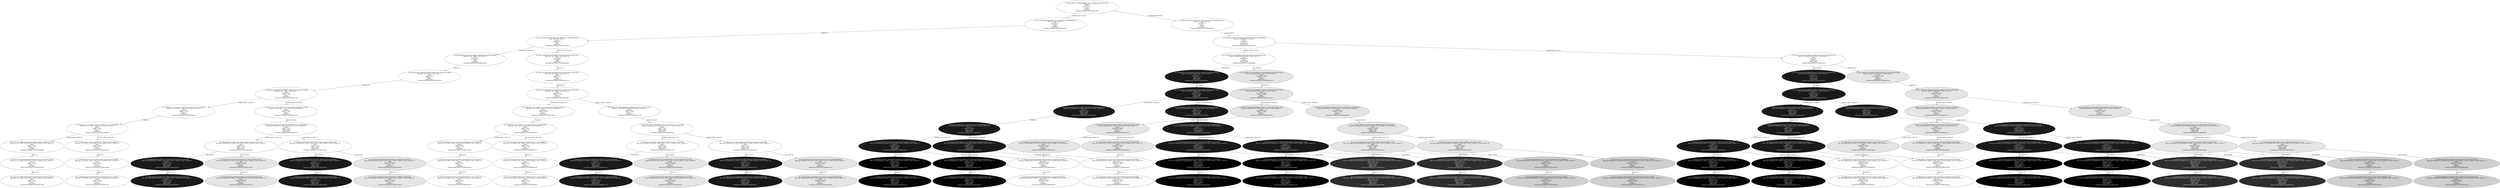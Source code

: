 digraph "./Output/Graphs/./September_26_controled_frequency_S100_R100_tPlus100" {
	<Simulator.State object at 0x7f9fe6f75d10> [label="ID: e3b0c44298fc1c149afbf4c8996fb92427ae41e4649b934ca495991b7852b855
Path_cons: 
Prob:1
prob (S=0.9): 1
Clock: t
Queue: 
Push Count: 0
<Simulator.State object at 0x7f9fe6f75d10>" fillcolor=gray100 fontcolor=Black style=filled]
	<Simulator.State object at 0x7f9fe6f75d10> -> <Simulator.State object at 0x7f9fe6dcab10> [label="Condition Split(t+0%R) [F]"]
	<Simulator.State object at 0x7f9fe6f75d10> -> <Simulator.State object at 0x7f9fe64d5b50> [label="Condition Split(t+0%R) [S]"]
	<Simulator.State object at 0x7f9fe6dcab10> [label="ID: e3321c7b9f643ef3a36fbee0ad6ad72a917b1ebbf01bf7cc88f9d6db866d4124
Path_cons:  && t+0%R:!=0
Prob:1
prob (S=0.9): 1
Clock: t
Queue: 
Push Count: 0
<Simulator.State object at 0x7f9fe6dcab10>" fillcolor=gray100 fontcolor=Black style=filled]
	<Simulator.State object at 0x7f9fe6dcab10> -> <Simulator.State object at 0x7f9fe74443d0> [label="Sleep(0) [S]"]
	<Simulator.State object at 0x7f9fe64d5b50> [label="ID: a4fb2a3d44449b00ccf8b353d0ee7e3fd2e11b1b5a67cba5b49e5d5b89033144
Path_cons:  && t+0%R:==0
Prob:1
prob (S=0.9): 1
Clock: t
Queue: 
Push Count: 0
<Simulator.State object at 0x7f9fe64d5b50>" fillcolor=gray100 fontcolor=Black style=filled]
	<Simulator.State object at 0x7f9fe64d5b50> -> <Simulator.State object at 0x7f9fe629f7d0> [label="Release(F0AB) [S]"]
	<Simulator.State object at 0x7f9fe74443d0> [label="ID: e3321c7b9f643ef3a36fbee0ad6ad72a917b1ebbf01bf7cc88f9d6db866d4124
Path_cons:  && t+0%R:!=0
Prob:1
prob (S=0.9): 1
Clock: t
Queue: 
Push Count: 0
<Simulator.State object at 0x7f9fe74443d0>" fillcolor=gray100 fontcolor=Black style=filled]
	<Simulator.State object at 0x7f9fe74443d0> -> <Simulator.State object at 0x7f9fe62b4650> [label="Condition Split(t+0%S) [F]"]
	<Simulator.State object at 0x7f9fe74443d0> -> <Simulator.State object at 0x7f9fe62b4690> [label="Condition Split(t+0%S) [S]"]
	<Simulator.State object at 0x7f9fe629f7d0> [label="ID: f165bc5021be062584dc954d4609a18809fbf3b70a53ddceb3f70990853ebf00
Path_cons: F0AB:False && t+0%R:==0
Prob:1
prob (S=0.9): 1
Clock: t
Queue: |F0AB
Push Count: 0
<Simulator.State object at 0x7f9fe629f7d0>" fillcolor=gray100 fontcolor=Black style=filled]
	<Simulator.State object at 0x7f9fe629f7d0> -> <Simulator.State object at 0x7f9fe629ff90> [label="Condition Split(t+0%S) [F]"]
	<Simulator.State object at 0x7f9fe629f7d0> -> <Simulator.State object at 0x7f9fe62b4310> [label="Condition Split(t+0%S) [S]"]
	<Simulator.State object at 0x7f9fe62b4650> [label="ID: 8ed66ebea46d5b329edef4b9c9268bef27389dd07093715a2fa28203c4af6afb
Path_cons:  && t+0%R:!=0 && t+0%S:!=0
Prob:1
prob (S=0.9): 1
Clock: t
Queue: 
Push Count: 0
<Simulator.State object at 0x7f9fe62b4650>" fillcolor=gray100 fontcolor=Black style=filled]
	<Simulator.State object at 0x7f9fe62b4650> -> <Simulator.State object at 0x7f9fe5d13290> [label="Sleep(1) [S]"]
	<Simulator.State object at 0x7f9fe62b4690> [label="ID: 4f609121ded8cef493997848ca3ffebb5b1f1ec65e5e87930dc1d78464334c85
Path_cons:  && t+0%R:!=0 && t+0%S:==0
Prob:1
prob (S=0.9): 1
Clock: t
Queue: 
Push Count: 0
<Simulator.State object at 0x7f9fe62b4690>" fillcolor=gray100 fontcolor=Black style=filled]
	<Simulator.State object at 0x7f9fe62b4690> -> <Simulator.State object at 0x7f9fe5d13110> [label="Sleep(1) [S]"]
	<Simulator.State object at 0x7f9fe629ff90> [label="ID: 522d109972422e1d8e2edb461e604e0c42b7acabdf345f7e789234d48017de6a
Path_cons: F0AB:False && t+0%R:==0 && t+0%S:!=0
Prob:1
prob (S=0.9): 1
Clock: t
Queue: |F0AB
Push Count: 0
<Simulator.State object at 0x7f9fe629ff90>" fillcolor=gray100 fontcolor=Black style=filled]
	<Simulator.State object at 0x7f9fe629ff90> -> <Simulator.State object at 0x7f9fe75f70d0> [label="Pull (F0AB) [F]"]
	<Simulator.State object at 0x7f9fe629ff90> -> <Simulator.State object at 0x7f9fe5d12d50> [label="Pull (F0AB) [S]"]
	<Simulator.State object at 0x7f9fe62b4310> [label="ID: 235f705ce10cb46b401e066bd9361dd0ab5176cebe76c46572e53dc1d6c2013e
Path_cons: F0AB:False && t+0%R:==0 && t+0%S:==0
Prob:1
prob (S=0.9): 1
Clock: t
Queue: |F0AB
Push Count: 0
<Simulator.State object at 0x7f9fe62b4310>" fillcolor=gray100 fontcolor=Black style=filled]
	<Simulator.State object at 0x7f9fe62b4310> -> <Simulator.State object at 0x7f9fe62b4950> [label="Pull (F0AB) [F]"]
	<Simulator.State object at 0x7f9fe62b4310> -> <Simulator.State object at 0x7f9fe62b4c10> [label="Pull (F0AB) [S]"]
	<Simulator.State object at 0x7f9fe5d13290> [label="ID: 8ed66ebea46d5b329edef4b9c9268bef27389dd07093715a2fa28203c4af6afb
Path_cons:  && t+0%R:!=0 && t+0%S:!=0
Prob:1
prob (S=0.9): 1
Clock: t + 1
Queue: 
Push Count: 0
<Simulator.State object at 0x7f9fe5d13290>" fillcolor=gray100 fontcolor=Black style=filled]
	<Simulator.State object at 0x7f9fe5d13290> -> <Simulator.State object at 0x7f9fe5d1c390> [label="Sleep(99) [S]"]
	<Simulator.State object at 0x7f9fe5d13110> [label="ID: 4f609121ded8cef493997848ca3ffebb5b1f1ec65e5e87930dc1d78464334c85
Path_cons:  && t+0%R:!=0 && t+0%S:==0
Prob:1
prob (S=0.9): 1
Clock: t + 1
Queue: 
Push Count: 0
<Simulator.State object at 0x7f9fe5d13110>" fillcolor=gray100 fontcolor=Black style=filled]
	<Simulator.State object at 0x7f9fe5d13110> -> <Simulator.State object at 0x7f9fe5d13f90> [label="Sleep(99) [S]"]
	<Simulator.State object at 0x7f9fe75f70d0> [label="ID: 522d109972422e1d8e2edb461e604e0c42b7acabdf345f7e789234d48017de6a
Path_cons: F0AB:False && t+0%R:==0 && t+0%S:!=0
Prob:1 - S
prob (S=0.9): 0.10
Clock: t + 1
Queue: |F0AB
Push Count: 1
<Simulator.State object at 0x7f9fe75f70d0>" fillcolor=gray10 fontcolor=white style=filled]
	<Simulator.State object at 0x7f9fe75f70d0> -> <Simulator.State object at 0x7f9fe5d13e90> [label="Sleep(99) [S]"]
	<Simulator.State object at 0x7f9fe5d12d50> [label="ID: 145e064a432432d2fe21d09dad69957effc36638953b00ed654ec636bd7aa4e0
Path_cons: F0AB:True && t+0%R:==0 && t+0%S:!=0
Prob:S
prob (S=0.9): 0.900
Clock: t + 1
Queue: 
Push Count: 1
<Simulator.State object at 0x7f9fe5d12d50>" fillcolor=gray90 fontcolor=Black style=filled]
	<Simulator.State object at 0x7f9fe5d12d50> -> <Simulator.State object at 0x7f9fe5d13010> [label="Sleep(99) [S]"]
	<Simulator.State object at 0x7f9fe62b4950> [label="ID: 235f705ce10cb46b401e066bd9361dd0ab5176cebe76c46572e53dc1d6c2013e
Path_cons: F0AB:False && t+0%R:==0 && t+0%S:==0
Prob:1 - S
prob (S=0.9): 0.10
Clock: t + 1
Queue: |F0AB
Push Count: 1
<Simulator.State object at 0x7f9fe62b4950>" fillcolor=gray10 fontcolor=white style=filled]
	<Simulator.State object at 0x7f9fe62b4950> -> <Simulator.State object at 0x7f9fe673c2d0> [label="Sleep(99) [S]"]
	<Simulator.State object at 0x7f9fe62b4c10> [label="ID: eaae7c10bf91ade136feca5d523a8d6692475964e52241c0964cb24062cbfbf6
Path_cons: F0AB:True && t+0%R:==0 && t+0%S:==0
Prob:S
prob (S=0.9): 0.900
Clock: t + 1
Queue: 
Push Count: 1
<Simulator.State object at 0x7f9fe62b4c10>" fillcolor=gray90 fontcolor=Black style=filled]
	<Simulator.State object at 0x7f9fe62b4c10> -> <Simulator.State object at 0x7f9fe5d13590> [label="Sleep(99) [S]"]
	<Simulator.State object at 0x7f9fe5d1c390> [label="ID: 8ed66ebea46d5b329edef4b9c9268bef27389dd07093715a2fa28203c4af6afb
Path_cons:  && t+0%R:!=0 && t+0%S:!=0
Prob:1
prob (S=0.9): 1
Clock: t + 100
Queue: 
Push Count: 0
<Simulator.State object at 0x7f9fe5d1c390>" fillcolor=gray100 fontcolor=Black style=filled]
	<Simulator.State object at 0x7f9fe5d1c390> -> <Simulator.State object at 0x7f9fe5d1de10> [label="Condition Split(t+100%R) [F]"]
	<Simulator.State object at 0x7f9fe5d1c390> -> <Simulator.State object at 0x7f9fe5d1e010> [label="Condition Split(t+100%R) [S]"]
	<Simulator.State object at 0x7f9fe5d13f90> [label="ID: 4f609121ded8cef493997848ca3ffebb5b1f1ec65e5e87930dc1d78464334c85
Path_cons:  && t+0%R:!=0 && t+0%S:==0
Prob:1
prob (S=0.9): 1
Clock: t + 100
Queue: 
Push Count: 0
<Simulator.State object at 0x7f9fe5d13f90>" fillcolor=gray100 fontcolor=Black style=filled]
	<Simulator.State object at 0x7f9fe5d13f90> -> <Simulator.State object at 0x7f9fe5d1d950> [label="Condition Split(t+100%R) [F]"]
	<Simulator.State object at 0x7f9fe5d13f90> -> <Simulator.State object at 0x7f9fe5d1dc10> [label="Condition Split(t+100%R) [S]"]
	<Simulator.State object at 0x7f9fe5d13e90> [label="ID: 522d109972422e1d8e2edb461e604e0c42b7acabdf345f7e789234d48017de6a
Path_cons: F0AB:False && t+0%R:==0 && t+0%S:!=0
Prob:1 - S
prob (S=0.9): 0.10
Clock: t + 100
Queue: |F0AB
Push Count: 1
<Simulator.State object at 0x7f9fe5d13e90>" fillcolor=gray10 fontcolor=white style=filled]
	<Simulator.State object at 0x7f9fe5d13e90> -> <Simulator.State object at 0x7f9fe5d1d490> [label="Condition Split(t+100%R) [F]"]
	<Simulator.State object at 0x7f9fe5d13e90> -> <Simulator.State object at 0x7f9fe5d1d690> [label="Condition Split(t+100%R) [S]"]
	<Simulator.State object at 0x7f9fe5d13010> [label="ID: 145e064a432432d2fe21d09dad69957effc36638953b00ed654ec636bd7aa4e0
Path_cons: F0AB:True && t+0%R:==0 && t+0%S:!=0
Prob:S
prob (S=0.9): 0.900
Clock: t + 100
Queue: 
Push Count: 1
<Simulator.State object at 0x7f9fe5d13010>" fillcolor=gray90 fontcolor=Black style=filled]
	<Simulator.State object at 0x7f9fe5d13010> -> <Simulator.State object at 0x7f9fe5d1cf50> [label="Condition Split(t+100%R) [F]"]
	<Simulator.State object at 0x7f9fe5d13010> -> <Simulator.State object at 0x7f9fe5d1d250> [label="Condition Split(t+100%R) [S]"]
	<Simulator.State object at 0x7f9fe673c2d0> [label="ID: 235f705ce10cb46b401e066bd9361dd0ab5176cebe76c46572e53dc1d6c2013e
Path_cons: F0AB:False && t+0%R:==0 && t+0%S:==0
Prob:1 - S
prob (S=0.9): 0.10
Clock: t + 100
Queue: |F0AB
Push Count: 1
<Simulator.State object at 0x7f9fe673c2d0>" fillcolor=gray10 fontcolor=white style=filled]
	<Simulator.State object at 0x7f9fe673c2d0> -> <Simulator.State object at 0x7f9fe5d1ca90> [label="Condition Split(t+100%R) [F]"]
	<Simulator.State object at 0x7f9fe673c2d0> -> <Simulator.State object at 0x7f9fe5d1cc90> [label="Condition Split(t+100%R) [S]"]
	<Simulator.State object at 0x7f9fe5d13590> [label="ID: eaae7c10bf91ade136feca5d523a8d6692475964e52241c0964cb24062cbfbf6
Path_cons: F0AB:True && t+0%R:==0 && t+0%S:==0
Prob:S
prob (S=0.9): 0.900
Clock: t + 100
Queue: 
Push Count: 1
<Simulator.State object at 0x7f9fe5d13590>" fillcolor=gray90 fontcolor=Black style=filled]
	<Simulator.State object at 0x7f9fe5d13590> -> <Simulator.State object at 0x7f9fe5d1c590> [label="Condition Split(t+100%R) [F]"]
	<Simulator.State object at 0x7f9fe5d13590> -> <Simulator.State object at 0x7f9fe5d1c890> [label="Condition Split(t+100%R) [S]"]
	<Simulator.State object at 0x7f9fe5d1de10> [label="ID: 13bfb5ba4acc8c7279f21bc8c7233b6c9355c7d8fa35a34e2777a2e9cdbbadf4
Path_cons:  && t+0%R:!=0 && t+0%S:!=0 && t+100%R:!=0
Prob:1
prob (S=0.9): 1
Clock: t + 100
Queue: 
Push Count: 0
<Simulator.State object at 0x7f9fe5d1de10>" fillcolor=gray100 fontcolor=Black style=filled]
	<Simulator.State object at 0x7f9fe5d1de10> -> <Simulator.State object at 0x7f9fe5c4b9d0> [label="Sleep(0) [S]"]
	<Simulator.State object at 0x7f9fe5d1e010> [label="ID: cc039f2c32a047a8f3dc1195033231d1b7ee5769f5845a961da818011279b653
Path_cons:  && t+0%R:!=0 && t+0%S:!=0 && t+100%R:==0
Prob:1
prob (S=0.9): 1
Clock: t + 100
Queue: 
Push Count: 0
<Simulator.State object at 0x7f9fe5d1e010>" fillcolor=gray100 fontcolor=Black style=filled]
	<Simulator.State object at 0x7f9fe5d1e010> -> <Simulator.State object at 0x7f9fe5d1fcd0> [label="Release(F1AB) [S]"]
	<Simulator.State object at 0x7f9fe5d1d950> [label="ID: 18b3a0391a57148c3118ea9f7ec275874e2a43c48f43f015c94fab24f9a8b405
Path_cons:  && t+0%R:!=0 && t+0%S:==0 && t+100%R:!=0
Prob:1
prob (S=0.9): 1
Clock: t + 100
Queue: 
Push Count: 0
<Simulator.State object at 0x7f9fe5d1d950>" fillcolor=gray100 fontcolor=Black style=filled]
	<Simulator.State object at 0x7f9fe5d1d950> -> <Simulator.State object at 0x7f9fe5d1f910> [label="Sleep(0) [S]"]
	<Simulator.State object at 0x7f9fe5d1dc10> [label="ID: a2a6ff8f159750d96d9f46a9fce44f3aa6d6614a8cbd2ba1af7142dc8127011d
Path_cons:  && t+0%R:!=0 && t+0%S:==0 && t+100%R:==0
Prob:1
prob (S=0.9): 1
Clock: t + 100
Queue: 
Push Count: 0
<Simulator.State object at 0x7f9fe5d1dc10>" fillcolor=gray100 fontcolor=Black style=filled]
	<Simulator.State object at 0x7f9fe5d1dc10> -> <Simulator.State object at 0x7f9fe5d1f8d0> [label="Release(F1AB) [S]"]
	<Simulator.State object at 0x7f9fe5d1d490> [label="ID: cebea48e2a11befa351fea13c73a6f5a196f14d714c7e0982df559f8337a5874
Path_cons: F0AB:False && t+0%R:==0 && t+0%S:!=0 && t+100%R:!=0
Prob:1 - S
prob (S=0.9): 0.10
Clock: t + 100
Queue: |F0AB
Push Count: 1
<Simulator.State object at 0x7f9fe5d1d490>" fillcolor=gray10 fontcolor=white style=filled]
	<Simulator.State object at 0x7f9fe5d1d490> -> <Simulator.State object at 0x7f9fe5d1f450> [label="Sleep(0) [S]"]
	<Simulator.State object at 0x7f9fe5d1d690> [label="ID: 154cbf16080521e21995b270e3b201af8814f0a93d75d53b5dae0af67786ed40
Path_cons: F0AB:False && t+0%R:==0 && t+0%S:!=0 && t+100%R:==0
Prob:1 - S
prob (S=0.9): 0.10
Clock: t + 100
Queue: |F0AB
Push Count: 1
<Simulator.State object at 0x7f9fe5d1d690>" fillcolor=gray10 fontcolor=white style=filled]
	<Simulator.State object at 0x7f9fe5d1d690> -> <Simulator.State object at 0x7f9fe5d1f2d0> [label="Release(F1AB) [S]"]
	<Simulator.State object at 0x7f9fe5d1cf50> [label="ID: 4e3e8527fa78bf61b3fa8b323b665788d33d11221fb9a47ee808186522755b56
Path_cons: F0AB:True && t+0%R:==0 && t+0%S:!=0 && t+100%R:!=0
Prob:S
prob (S=0.9): 0.900
Clock: t + 100
Queue: 
Push Count: 1
<Simulator.State object at 0x7f9fe5d1cf50>" fillcolor=gray90 fontcolor=Black style=filled]
	<Simulator.State object at 0x7f9fe5d1cf50> -> <Simulator.State object at 0x7f9fe5d1ee10> [label="Sleep(0) [S]"]
	<Simulator.State object at 0x7f9fe5d1d250> [label="ID: 88f94490e7e02f94bb17c60d0eb0584751b6c701263d16edd73b738980801a6f
Path_cons: F0AB:True && t+0%R:==0 && t+0%S:!=0 && t+100%R:==0
Prob:S
prob (S=0.9): 0.900
Clock: t + 100
Queue: 
Push Count: 1
<Simulator.State object at 0x7f9fe5d1d250>" fillcolor=gray90 fontcolor=Black style=filled]
	<Simulator.State object at 0x7f9fe5d1d250> -> <Simulator.State object at 0x7f9fe5d1edd0> [label="Release(F1AB) [S]"]
	<Simulator.State object at 0x7f9fe5d1ca90> [label="ID: 6fba6ea06e06544e20cfdc7ff5ad3178e68d5316dcb75c3cfba2bd4167fcb325
Path_cons: F0AB:False && t+0%R:==0 && t+0%S:==0 && t+100%R:!=0
Prob:1 - S
prob (S=0.9): 0.10
Clock: t + 100
Queue: |F0AB
Push Count: 1
<Simulator.State object at 0x7f9fe5d1ca90>" fillcolor=gray10 fontcolor=white style=filled]
	<Simulator.State object at 0x7f9fe5d1ca90> -> <Simulator.State object at 0x7f9fe5d1e950> [label="Sleep(0) [S]"]
	<Simulator.State object at 0x7f9fe5d1cc90> [label="ID: 29daa0df6c9c0cd40dda4ef139516823c8835403dc5ac473136dd5fbf158259a
Path_cons: F0AB:False && t+0%R:==0 && t+0%S:==0 && t+100%R:==0
Prob:1 - S
prob (S=0.9): 0.10
Clock: t + 100
Queue: |F0AB
Push Count: 1
<Simulator.State object at 0x7f9fe5d1cc90>" fillcolor=gray10 fontcolor=white style=filled]
	<Simulator.State object at 0x7f9fe5d1cc90> -> <Simulator.State object at 0x7f9fe5d1e7d0> [label="Release(F1AB) [S]"]
	<Simulator.State object at 0x7f9fe5d1c590> [label="ID: a8a7e977c818ab49b8a20d2a9a62510b478ede7318c242dc0b54727f73b1baa8
Path_cons: F0AB:True && t+0%R:==0 && t+0%S:==0 && t+100%R:!=0
Prob:S
prob (S=0.9): 0.900
Clock: t + 100
Queue: 
Push Count: 1
<Simulator.State object at 0x7f9fe5d1c590>" fillcolor=gray90 fontcolor=Black style=filled]
	<Simulator.State object at 0x7f9fe5d1c590> -> <Simulator.State object at 0x7f9fe5d1e510> [label="Sleep(0) [S]"]
	<Simulator.State object at 0x7f9fe5d1c890> [label="ID: 9c6cf3eb162a81ee16ca8ae66856a880c55e569e957c46b991ef26a2ee5915d3
Path_cons: F0AB:True && t+0%R:==0 && t+0%S:==0 && t+100%R:==0
Prob:S
prob (S=0.9): 0.900
Clock: t + 100
Queue: 
Push Count: 1
<Simulator.State object at 0x7f9fe5d1c890>" fillcolor=gray90 fontcolor=Black style=filled]
	<Simulator.State object at 0x7f9fe5d1c890> -> <Simulator.State object at 0x7f9fe5d1e290> [label="Release(F1AB) [S]"]
	<Simulator.State object at 0x7f9fe5c4b9d0> [label="ID: 13bfb5ba4acc8c7279f21bc8c7233b6c9355c7d8fa35a34e2777a2e9cdbbadf4
Path_cons:  && t+0%R:!=0 && t+0%S:!=0 && t+100%R:!=0
Prob:1
prob (S=0.9): 1
Clock: t + 100
Queue: 
Push Count: 0
<Simulator.State object at 0x7f9fe5c4b9d0>" fillcolor=gray100 fontcolor=Black style=filled]
	<Simulator.State object at 0x7f9fe5c4b9d0> -> <Simulator.State object at 0x7f9fe5d1aed0> [label="Condition Split(t+100%S) [F]"]
	<Simulator.State object at 0x7f9fe5c4b9d0> -> <Simulator.State object at 0x7f9fe5d1b250> [label="Condition Split(t+100%S) [S]"]
	<Simulator.State object at 0x7f9fe5d1fcd0> [label="ID: 083c490296a3b6c959cf402e94b34266ce36ed767657aa14f32ff26362d9a887
Path_cons: F1AB:False && t+0%R:!=0 && t+0%S:!=0 && t+100%R:==0
Prob:1
prob (S=0.9): 1
Clock: t + 100
Queue: |F1AB
Push Count: 0
<Simulator.State object at 0x7f9fe5d1fcd0>" fillcolor=gray100 fontcolor=Black style=filled]
	<Simulator.State object at 0x7f9fe5d1fcd0> -> <Simulator.State object at 0x7f9fe5d1aad0> [label="Condition Split(t+100%S) [F]"]
	<Simulator.State object at 0x7f9fe5d1fcd0> -> <Simulator.State object at 0x7f9fe5d1ad50> [label="Condition Split(t+100%S) [S]"]
	<Simulator.State object at 0x7f9fe5d1f910> [label="ID: 18b3a0391a57148c3118ea9f7ec275874e2a43c48f43f015c94fab24f9a8b405
Path_cons:  && t+0%R:!=0 && t+0%S:==0 && t+100%R:!=0
Prob:1
prob (S=0.9): 1
Clock: t + 100
Queue: 
Push Count: 0
<Simulator.State object at 0x7f9fe5d1f910>" fillcolor=gray100 fontcolor=Black style=filled]
	<Simulator.State object at 0x7f9fe5d1f910> -> <Simulator.State object at 0x7f9fe5d1a6d0> [label="Condition Split(t+100%S) [F]"]
	<Simulator.State object at 0x7f9fe5d1f910> -> <Simulator.State object at 0x7f9fe5d1aa50> [label="Condition Split(t+100%S) [S]"]
	<Simulator.State object at 0x7f9fe5d1f8d0> [label="ID: 1fabe47df453320c77565d8d064c844e411f6215062367915c3c4c711e189d91
Path_cons: F1AB:False && t+0%R:!=0 && t+0%S:==0 && t+100%R:==0
Prob:1
prob (S=0.9): 1
Clock: t + 100
Queue: |F1AB
Push Count: 0
<Simulator.State object at 0x7f9fe5d1f8d0>" fillcolor=gray100 fontcolor=Black style=filled]
	<Simulator.State object at 0x7f9fe5d1f8d0> -> <Simulator.State object at 0x7f9fe5d1a410> [label="Condition Split(t+100%S) [F]"]
	<Simulator.State object at 0x7f9fe5d1f8d0> -> <Simulator.State object at 0x7f9fe5d1a650> [label="Condition Split(t+100%S) [S]"]
	<Simulator.State object at 0x7f9fe5d1f450> [label="ID: cebea48e2a11befa351fea13c73a6f5a196f14d714c7e0982df559f8337a5874
Path_cons: F0AB:False && t+0%R:==0 && t+0%S:!=0 && t+100%R:!=0
Prob:1 - S
prob (S=0.9): 0.10
Clock: t + 100
Queue: |F0AB
Push Count: 1
<Simulator.State object at 0x7f9fe5d1f450>" fillcolor=gray10 fontcolor=white style=filled]
	<Simulator.State object at 0x7f9fe5d1f450> -> <Simulator.State object at 0x7f9fe5d19e90> [label="Condition Split(t+100%S) [F]"]
	<Simulator.State object at 0x7f9fe5d1f450> -> <Simulator.State object at 0x7f9fe5d1a150> [label="Condition Split(t+100%S) [S]"]
	<Simulator.State object at 0x7f9fe5d1f2d0> [label="ID: 71f28e5b2dd9fb41ba99b6bd01ec6da828626beb23d7d5f1503826a0684cfbbf
Path_cons: F0AB:False && F1AB:False && t+0%R:==0 && t+0%S:!=0 && t+100%R:==0
Prob:1 - S
prob (S=0.9): 0.10
Clock: t + 100
Queue: |F0AB|F1AB
Push Count: 1
<Simulator.State object at 0x7f9fe5d1f2d0>" fillcolor=gray10 fontcolor=white style=filled]
	<Simulator.State object at 0x7f9fe5d1f2d0> -> <Simulator.State object at 0x7f9fe5d19790> [label="Condition Split(t+100%S) [F]"]
	<Simulator.State object at 0x7f9fe5d1f2d0> -> <Simulator.State object at 0x7f9fe5d19bd0> [label="Condition Split(t+100%S) [S]"]
	<Simulator.State object at 0x7f9fe5d1ee10> [label="ID: 4e3e8527fa78bf61b3fa8b323b665788d33d11221fb9a47ee808186522755b56
Path_cons: F0AB:True && t+0%R:==0 && t+0%S:!=0 && t+100%R:!=0
Prob:S
prob (S=0.9): 0.900
Clock: t + 100
Queue: 
Push Count: 1
<Simulator.State object at 0x7f9fe5d1ee10>" fillcolor=gray90 fontcolor=Black style=filled]
	<Simulator.State object at 0x7f9fe5d1ee10> -> <Simulator.State object at 0x7f9fe5d19310> [label="Condition Split(t+100%S) [F]"]
	<Simulator.State object at 0x7f9fe5d1ee10> -> <Simulator.State object at 0x7f9fe5d196d0> [label="Condition Split(t+100%S) [S]"]
	<Simulator.State object at 0x7f9fe5d1edd0> [label="ID: 71e3b768f430fffd59724248408de188ef17d985bd9c082a9b5a6136653d2edb
Path_cons: F0AB:True && F1AB:False && t+0%R:==0 && t+0%S:!=0 && t+100%R:==0
Prob:S
prob (S=0.9): 0.900
Clock: t + 100
Queue: |F1AB
Push Count: 1
<Simulator.State object at 0x7f9fe5d1edd0>" fillcolor=gray90 fontcolor=Black style=filled]
	<Simulator.State object at 0x7f9fe5d1edd0> -> <Simulator.State object at 0x7f9fe5d19010> [label="Condition Split(t+100%S) [F]"]
	<Simulator.State object at 0x7f9fe5d1edd0> -> <Simulator.State object at 0x7f9fe5d19250> [label="Condition Split(t+100%S) [S]"]
	<Simulator.State object at 0x7f9fe5d1e950> [label="ID: 6fba6ea06e06544e20cfdc7ff5ad3178e68d5316dcb75c3cfba2bd4167fcb325
Path_cons: F0AB:False && t+0%R:==0 && t+0%S:==0 && t+100%R:!=0
Prob:1 - S
prob (S=0.9): 0.10
Clock: t + 100
Queue: |F0AB
Push Count: 1
<Simulator.State object at 0x7f9fe5d1e950>" fillcolor=gray10 fontcolor=white style=filled]
	<Simulator.State object at 0x7f9fe5d1e950> -> <Simulator.State object at 0x7f9fe5d18a90> [label="Condition Split(t+100%S) [F]"]
	<Simulator.State object at 0x7f9fe5d1e950> -> <Simulator.State object at 0x7f9fe5d18d50> [label="Condition Split(t+100%S) [S]"]
	<Simulator.State object at 0x7f9fe5d1e7d0> [label="ID: 1e7e8e2ea39bd769de11b2f0f40df53955b90b981b8875e4d4637314c9dec049
Path_cons: F0AB:False && F1AB:False && t+0%R:==0 && t+0%S:==0 && t+100%R:==0
Prob:1 - S
prob (S=0.9): 0.10
Clock: t + 100
Queue: |F0AB|F1AB
Push Count: 1
<Simulator.State object at 0x7f9fe5d1e7d0>" fillcolor=gray10 fontcolor=white style=filled]
	<Simulator.State object at 0x7f9fe5d1e7d0> -> <Simulator.State object at 0x7f9fe5d18390> [label="Condition Split(t+100%S) [F]"]
	<Simulator.State object at 0x7f9fe5d1e7d0> -> <Simulator.State object at 0x7f9fe5d187d0> [label="Condition Split(t+100%S) [S]"]
	<Simulator.State object at 0x7f9fe5d1e510> [label="ID: a8a7e977c818ab49b8a20d2a9a62510b478ede7318c242dc0b54727f73b1baa8
Path_cons: F0AB:True && t+0%R:==0 && t+0%S:==0 && t+100%R:!=0
Prob:S
prob (S=0.9): 0.900
Clock: t + 100
Queue: 
Push Count: 1
<Simulator.State object at 0x7f9fe5d1e510>" fillcolor=gray90 fontcolor=Black style=filled]
	<Simulator.State object at 0x7f9fe5d1e510> -> <Simulator.State object at 0x7f9fe5d1fed0> [label="Condition Split(t+100%S) [F]"]
	<Simulator.State object at 0x7f9fe5d1e510> -> <Simulator.State object at 0x7f9fe5d182d0> [label="Condition Split(t+100%S) [S]"]
	<Simulator.State object at 0x7f9fe5d1e290> [label="ID: bea3698c24be6789dc0cc92c2db9621c1119cfa0ced02d48af47860ebb51f15f
Path_cons: F0AB:True && F1AB:False && t+0%R:==0 && t+0%S:==0 && t+100%R:==0
Prob:S
prob (S=0.9): 0.900
Clock: t + 100
Queue: |F1AB
Push Count: 1
<Simulator.State object at 0x7f9fe5d1e290>" fillcolor=gray90 fontcolor=Black style=filled]
	<Simulator.State object at 0x7f9fe5d1e290> -> <Simulator.State object at 0x7f9fe673d8d0> [label="Condition Split(t+100%S) [F]"]
	<Simulator.State object at 0x7f9fe5d1e290> -> <Simulator.State object at 0x7f9fe75ab750> [label="Condition Split(t+100%S) [S]"]
	<Simulator.State object at 0x7f9fe5d1aed0> [label="ID: 382fe2c5675c8d9fb4a583e0b98b5dd556e63b4fc0eb340514f3538dca120c91
Path_cons:  && t+0%R:!=0 && t+0%S:!=0 && t+100%R:!=0 && t+100%S:!=0
Prob:1
prob (S=0.9): 1
Clock: t + 100
Queue: 
Push Count: 0
<Simulator.State object at 0x7f9fe5d1aed0>" fillcolor=gray100 fontcolor=Black style=filled]
	<Simulator.State object at 0x7f9fe5d1aed0> -> <Simulator.State object at 0x7f9fe5b418d0> [label="Sleep(1) [S]"]
	<Simulator.State object at 0x7f9fe5d1b250> [label="ID: 577d8dfb9ee68be35742f0a4c38c8f83cf47dcab29343d9b53a1f9a51b3f0bd5
Path_cons:  && t+0%R:!=0 && t+0%S:!=0 && t+100%R:!=0 && t+100%S:==0
Prob:1
prob (S=0.9): 1
Clock: t + 100
Queue: 
Push Count: 0
<Simulator.State object at 0x7f9fe5d1b250>" fillcolor=gray100 fontcolor=Black style=filled]
	<Simulator.State object at 0x7f9fe5d1b250> -> <Simulator.State object at 0x7f9fe5b416d0> [label="Sleep(1) [S]"]
	<Simulator.State object at 0x7f9fe5d1aad0> [label="ID: c696ec5b985b98fc9c568f637a9377d2f0a87cbe9d7c042095b6a28162397152
Path_cons: F1AB:False && t+0%R:!=0 && t+0%S:!=0 && t+100%R:==0 && t+100%S:!=0
Prob:1
prob (S=0.9): 1
Clock: t + 100
Queue: |F1AB
Push Count: 0
<Simulator.State object at 0x7f9fe5d1aad0>" fillcolor=gray100 fontcolor=Black style=filled]
	<Simulator.State object at 0x7f9fe5d1aad0> -> <Simulator.State object at 0x7f9fe5b41350> [label="Pull (F1AB) [F]"]
	<Simulator.State object at 0x7f9fe5d1aad0> -> <Simulator.State object at 0x7f9fe5b41390> [label="Pull (F1AB) [S]"]
	<Simulator.State object at 0x7f9fe5d1ad50> [label="ID: 9f3be443f865999aad604f204491a4fe160735df963d9e70eb0d1f018b43e5ea
Path_cons: F1AB:False && t+0%R:!=0 && t+0%S:!=0 && t+100%R:==0 && t+100%S:==0
Prob:1
prob (S=0.9): 1
Clock: t + 100
Queue: |F1AB
Push Count: 0
<Simulator.State object at 0x7f9fe5d1ad50>" fillcolor=gray100 fontcolor=Black style=filled]
	<Simulator.State object at 0x7f9fe5d1ad50> -> <Simulator.State object at 0x7f9fe5b40d90> [label="Pull (F1AB) [F]"]
	<Simulator.State object at 0x7f9fe5d1ad50> -> <Simulator.State object at 0x7f9fe5b40dd0> [label="Pull (F1AB) [S]"]
	<Simulator.State object at 0x7f9fe5d1a6d0> [label="ID: d5a6722baee634d37045a1e3512c4fdc455658695f360ec47b67382a65f3b719
Path_cons:  && t+0%R:!=0 && t+0%S:==0 && t+100%R:!=0 && t+100%S:!=0
Prob:1
prob (S=0.9): 1
Clock: t + 100
Queue: 
Push Count: 0
<Simulator.State object at 0x7f9fe5d1a6d0>" fillcolor=gray100 fontcolor=Black style=filled]
	<Simulator.State object at 0x7f9fe5d1a6d0> -> <Simulator.State object at 0x7f9fe5b409d0> [label="Sleep(1) [S]"]
	<Simulator.State object at 0x7f9fe5d1aa50> [label="ID: 8ca0f77b5f4798d4a5ff2491ee536711d8360d2b817ed777ca6f2fe630bf24f3
Path_cons:  && t+0%R:!=0 && t+0%S:==0 && t+100%R:!=0 && t+100%S:==0
Prob:1
prob (S=0.9): 1
Clock: t + 100
Queue: 
Push Count: 0
<Simulator.State object at 0x7f9fe5d1aa50>" fillcolor=gray100 fontcolor=Black style=filled]
	<Simulator.State object at 0x7f9fe5d1aa50> -> <Simulator.State object at 0x7f9fe5b407d0> [label="Sleep(1) [S]"]
	<Simulator.State object at 0x7f9fe5d1a410> [label="ID: 80b8e042a5253b2b63d9713b6898508f497c8f7fb057c7204aac5b7a09602ff7
Path_cons: F1AB:False && t+0%R:!=0 && t+0%S:==0 && t+100%R:==0 && t+100%S:!=0
Prob:1
prob (S=0.9): 1
Clock: t + 100
Queue: |F1AB
Push Count: 0
<Simulator.State object at 0x7f9fe5d1a410>" fillcolor=gray100 fontcolor=Black style=filled]
	<Simulator.State object at 0x7f9fe5d1a410> -> <Simulator.State object at 0x7f9fe5b40450> [label="Pull (F1AB) [F]"]
	<Simulator.State object at 0x7f9fe5d1a410> -> <Simulator.State object at 0x7f9fe5b40490> [label="Pull (F1AB) [S]"]
	<Simulator.State object at 0x7f9fe5d1a650> [label="ID: 10bc75c478c4115003de4b6b6ec6581fcf49b262e7c901bd5f54bf70e05030f8
Path_cons: F1AB:False && t+0%R:!=0 && t+0%S:==0 && t+100%R:==0 && t+100%S:==0
Prob:1
prob (S=0.9): 1
Clock: t + 100
Queue: |F1AB
Push Count: 0
<Simulator.State object at 0x7f9fe5d1a650>" fillcolor=gray100 fontcolor=Black style=filled]
	<Simulator.State object at 0x7f9fe5d1a650> -> <Simulator.State object at 0x7f9fe5d37c90> [label="Pull (F1AB) [F]"]
	<Simulator.State object at 0x7f9fe5d1a650> -> <Simulator.State object at 0x7f9fe5d37390> [label="Pull (F1AB) [S]"]
	<Simulator.State object at 0x7f9fe5d19e90> [label="ID: af718c9a14081f28b113b0ebe26461ec4fe13dbc15ba1f69884f5df7957f3f12
Path_cons: F0AB:False && t+0%R:==0 && t+0%S:!=0 && t+100%R:!=0 && t+100%S:!=0
Prob:1 - S
prob (S=0.9): 0.10
Clock: t + 100
Queue: |F0AB
Push Count: 1
<Simulator.State object at 0x7f9fe5d19e90>" fillcolor=gray10 fontcolor=white style=filled]
	<Simulator.State object at 0x7f9fe5d19e90> -> <Simulator.State object at 0x7f9fe5d37710> [label="Pull (F0AB) [F]"]
	<Simulator.State object at 0x7f9fe5d19e90> -> <Simulator.State object at 0x7f9fe673d610> [label="Pull (F0AB) [S]"]
	<Simulator.State object at 0x7f9fe5d1a150> [label="ID: aa0406c195d99319b3a5b34e7b14a7f701a69d87e7f8e0d840de9e6b0d2c5e16
Path_cons: F0AB:False && t+0%R:==0 && t+0%S:!=0 && t+100%R:!=0 && t+100%S:==0
Prob:1 - S
prob (S=0.9): 0.10
Clock: t + 100
Queue: |F0AB
Push Count: 1
<Simulator.State object at 0x7f9fe5d1a150>" fillcolor=gray10 fontcolor=white style=filled]
	<Simulator.State object at 0x7f9fe5d1a150> -> <Simulator.State object at 0x7f9fe5d37190> [label="Pull (F0AB) [F]"]
	<Simulator.State object at 0x7f9fe5d1a150> -> <Simulator.State object at 0x7f9fe5d13050> [label="Pull (F0AB) [S]"]
	<Simulator.State object at 0x7f9fe5d19790> [label="ID: 92f6838282f86e6665594b3245871e6533a9f122c987bdf80d71373e103701bb
Path_cons: F0AB:False && F1AB:False && t+0%R:==0 && t+0%S:!=0 && t+100%R:==0 && t+100%S:!=0
Prob:1 - S
prob (S=0.9): 0.10
Clock: t + 100
Queue: |F0AB|F1AB
Push Count: 1
<Simulator.State object at 0x7f9fe5d19790>" fillcolor=gray10 fontcolor=white style=filled]
	<Simulator.State object at 0x7f9fe5d19790> -> <Simulator.State object at 0x7f9fe5d35950> [label="Pull (F0AB) [F]"]
	<Simulator.State object at 0x7f9fe5d19790> -> <Simulator.State object at 0x7f9fe5d36bd0> [label="Pull (F0AB) [S]"]
	<Simulator.State object at 0x7f9fe5d19bd0> [label="ID: 3a6fba07fe5246bac77713289e83b4bbb2ab2bb7ed75180b6e3aafe657a35d67
Path_cons: F0AB:False && F1AB:False && t+0%R:==0 && t+0%S:!=0 && t+100%R:==0 && t+100%S:==0
Prob:1 - S
prob (S=0.9): 0.10
Clock: t + 100
Queue: |F0AB|F1AB
Push Count: 1
<Simulator.State object at 0x7f9fe5d19bd0>" fillcolor=gray10 fontcolor=white style=filled]
	<Simulator.State object at 0x7f9fe5d19bd0> -> <Simulator.State object at 0x7f9fe5d36690> [label="Pull (F0AB) [F]"]
	<Simulator.State object at 0x7f9fe5d19bd0> -> <Simulator.State object at 0x7f9fe5d364d0> [label="Pull (F0AB) [S]"]
	<Simulator.State object at 0x7f9fe5d19310> [label="ID: 6b890526c83b85a9c5c0d8c0035f29eded9033b523a77aaec908b28138e862e7
Path_cons: F0AB:True && t+0%R:==0 && t+0%S:!=0 && t+100%R:!=0 && t+100%S:!=0
Prob:S
prob (S=0.9): 0.900
Clock: t + 100
Queue: 
Push Count: 1
<Simulator.State object at 0x7f9fe5d19310>" fillcolor=gray90 fontcolor=Black style=filled]
	<Simulator.State object at 0x7f9fe5d19310> -> <Simulator.State object at 0x7f9fe673d610> [label="Sleep(1) [S]"]
	<Simulator.State object at 0x7f9fe5d196d0> [label="ID: de22fd20aaff51a7d67a08551ee00ca67924a39f01d0ca994f7999738084b085
Path_cons: F0AB:True && t+0%R:==0 && t+0%S:!=0 && t+100%R:!=0 && t+100%S:==0
Prob:S
prob (S=0.9): 0.900
Clock: t + 100
Queue: 
Push Count: 1
<Simulator.State object at 0x7f9fe5d196d0>" fillcolor=gray90 fontcolor=Black style=filled]
	<Simulator.State object at 0x7f9fe5d196d0> -> <Simulator.State object at 0x7f9fe5d13050> [label="Sleep(1) [S]"]
	<Simulator.State object at 0x7f9fe5d19010> [label="ID: c4ed74b458b2bbf3e2514cbc0ee2ed3ee1cefb35585c053da0ed2e8673ee18d6
Path_cons: F0AB:True && F1AB:False && t+0%R:==0 && t+0%S:!=0 && t+100%R:==0 && t+100%S:!=0
Prob:S
prob (S=0.9): 0.900
Clock: t + 100
Queue: |F1AB
Push Count: 1
<Simulator.State object at 0x7f9fe5d19010>" fillcolor=gray90 fontcolor=Black style=filled]
	<Simulator.State object at 0x7f9fe5d19010> -> <Simulator.State object at 0x7f9fe5d36bd0> [label="Pull (F1AB) [F]"]
	<Simulator.State object at 0x7f9fe5d19010> -> <Simulator.State object at 0x7f9fe5d36c10> [label="Pull (F1AB) [S]"]
	<Simulator.State object at 0x7f9fe5d19250> [label="ID: 0badecd83471c815642b1f9ee9ab17a5059a1660fff51cc4dd16c55ceb324300
Path_cons: F0AB:True && F1AB:False && t+0%R:==0 && t+0%S:!=0 && t+100%R:==0 && t+100%S:==0
Prob:S
prob (S=0.9): 0.900
Clock: t + 100
Queue: |F1AB
Push Count: 1
<Simulator.State object at 0x7f9fe5d19250>" fillcolor=gray90 fontcolor=Black style=filled]
	<Simulator.State object at 0x7f9fe5d19250> -> <Simulator.State object at 0x7f9fe5d364d0> [label="Pull (F1AB) [F]"]
	<Simulator.State object at 0x7f9fe5d19250> -> <Simulator.State object at 0x7f9fe5d36290> [label="Pull (F1AB) [S]"]
	<Simulator.State object at 0x7f9fe5d18a90> [label="ID: 40aaa02c95d81cfa567708f23d1f3f9021e11a1855290e17b119857b3eaf554f
Path_cons: F0AB:False && t+0%R:==0 && t+0%S:==0 && t+100%R:!=0 && t+100%S:!=0
Prob:1 - S
prob (S=0.9): 0.10
Clock: t + 100
Queue: |F0AB
Push Count: 1
<Simulator.State object at 0x7f9fe5d18a90>" fillcolor=gray10 fontcolor=white style=filled]
	<Simulator.State object at 0x7f9fe5d18a90> -> <Simulator.State object at 0x7f9fe5d35c50> [label="Pull (F0AB) [F]"]
	<Simulator.State object at 0x7f9fe5d18a90> -> <Simulator.State object at 0x7f9fe5d34590> [label="Pull (F0AB) [S]"]
	<Simulator.State object at 0x7f9fe5d18d50> [label="ID: fc210a4a3aa459b21356b0f11d404dd7cb3925c4119a13d78edc3ba61c00d832
Path_cons: F0AB:False && t+0%R:==0 && t+0%S:==0 && t+100%R:!=0 && t+100%S:==0
Prob:1 - S
prob (S=0.9): 0.10
Clock: t + 100
Queue: |F0AB
Push Count: 1
<Simulator.State object at 0x7f9fe5d18d50>" fillcolor=gray10 fontcolor=white style=filled]
	<Simulator.State object at 0x7f9fe5d18d50> -> <Simulator.State object at 0x7f9fe5d35790> [label="Pull (F0AB) [F]"]
	<Simulator.State object at 0x7f9fe5d18d50> -> <Simulator.State object at 0x7f9fe5d343d0> [label="Pull (F0AB) [S]"]
	<Simulator.State object at 0x7f9fe5d18390> [label="ID: 47fff77839cc294f12a25974a0105b71a8d9cb53e7daf617d6befa9144c360f0
Path_cons: F0AB:False && F1AB:False && t+0%R:==0 && t+0%S:==0 && t+100%R:==0 && t+100%S:!=0
Prob:1 - S
prob (S=0.9): 0.10
Clock: t + 100
Queue: |F0AB|F1AB
Push Count: 1
<Simulator.State object at 0x7f9fe5d18390>" fillcolor=gray10 fontcolor=white style=filled]
	<Simulator.State object at 0x7f9fe5d18390> -> <Simulator.State object at 0x7f9fe5d34bd0> [label="Pull (F0AB) [F]"]
	<Simulator.State object at 0x7f9fe5d18390> -> <Simulator.State object at 0x7f9fe5d1bd50> [label="Pull (F0AB) [S]"]
	<Simulator.State object at 0x7f9fe5d187d0> [label="ID: a446335a49e653f971f99a0769b4816459f705b89562e13232b7470395fc1ef4
Path_cons: F0AB:False && F1AB:False && t+0%R:==0 && t+0%S:==0 && t+100%R:==0 && t+100%S:==0
Prob:1 - S
prob (S=0.9): 0.10
Clock: t + 100
Queue: |F0AB|F1AB
Push Count: 1
<Simulator.State object at 0x7f9fe5d187d0>" fillcolor=gray10 fontcolor=white style=filled]
	<Simulator.State object at 0x7f9fe5d187d0> -> <Simulator.State object at 0x7f9fe5d34a50> [label="Pull (F0AB) [F]"]
	<Simulator.State object at 0x7f9fe5d187d0> -> <Simulator.State object at 0x7f9fe5d1b550> [label="Pull (F0AB) [S]"]
	<Simulator.State object at 0x7f9fe5d1fed0> [label="ID: e0b3867308102b278e3c980fc55486db374ef1242ba24226c2ccfea2ba72675a
Path_cons: F0AB:True && t+0%R:==0 && t+0%S:==0 && t+100%R:!=0 && t+100%S:!=0
Prob:S
prob (S=0.9): 0.900
Clock: t + 100
Queue: 
Push Count: 1
<Simulator.State object at 0x7f9fe5d1fed0>" fillcolor=gray90 fontcolor=Black style=filled]
	<Simulator.State object at 0x7f9fe5d1fed0> -> <Simulator.State object at 0x7f9fe5d34590> [label="Sleep(1) [S]"]
	<Simulator.State object at 0x7f9fe5d182d0> [label="ID: f59fcab0641217ade8915b31504e0225539800403a5b6e7046023f524fe0b8d8
Path_cons: F0AB:True && t+0%R:==0 && t+0%S:==0 && t+100%R:!=0 && t+100%S:==0
Prob:S
prob (S=0.9): 0.900
Clock: t + 100
Queue: 
Push Count: 1
<Simulator.State object at 0x7f9fe5d182d0>" fillcolor=gray90 fontcolor=Black style=filled]
	<Simulator.State object at 0x7f9fe5d182d0> -> <Simulator.State object at 0x7f9fe5d343d0> [label="Sleep(1) [S]"]
	<Simulator.State object at 0x7f9fe673d8d0> [label="ID: e766b4b6f4236d23263377c74c4ee6cea09b9c51d039864baceeedee61dbccbf
Path_cons: F0AB:True && F1AB:False && t+0%R:==0 && t+0%S:==0 && t+100%R:==0 && t+100%S:!=0
Prob:S
prob (S=0.9): 0.900
Clock: t + 100
Queue: |F1AB
Push Count: 1
<Simulator.State object at 0x7f9fe673d8d0>" fillcolor=gray90 fontcolor=Black style=filled]
	<Simulator.State object at 0x7f9fe673d8d0> -> <Simulator.State object at 0x7f9fe5d1bd50> [label="Pull (F1AB) [F]"]
	<Simulator.State object at 0x7f9fe673d8d0> -> <Simulator.State object at 0x7f9fe5d1bfd0> [label="Pull (F1AB) [S]"]
	<Simulator.State object at 0x7f9fe75ab750> [label="ID: 22f439c060ee96346f0e7a0fb9d15e51157158f88686fe31b2bf7f261637b3d1
Path_cons: F0AB:True && F1AB:False && t+0%R:==0 && t+0%S:==0 && t+100%R:==0 && t+100%S:==0
Prob:S
prob (S=0.9): 0.900
Clock: t + 100
Queue: |F1AB
Push Count: 1
<Simulator.State object at 0x7f9fe75ab750>" fillcolor=gray90 fontcolor=Black style=filled]
	<Simulator.State object at 0x7f9fe75ab750> -> <Simulator.State object at 0x7f9fe5d1b550> [label="Pull (F1AB) [F]"]
	<Simulator.State object at 0x7f9fe75ab750> -> <Simulator.State object at 0x7f9fe5d1b590> [label="Pull (F1AB) [S]"]
	<Simulator.State object at 0x7f9fe5b418d0> [label="ID: 382fe2c5675c8d9fb4a583e0b98b5dd556e63b4fc0eb340514f3538dca120c91
Path_cons:  && t+0%R:!=0 && t+0%S:!=0 && t+100%R:!=0 && t+100%S:!=0
Prob:1
prob (S=0.9): 1
Clock: t + 101
Queue: 
Push Count: 0
<Simulator.State object at 0x7f9fe5b418d0>" fillcolor=gray100 fontcolor=Black style=filled]
	<Simulator.State object at 0x7f9fe5b418d0> -> <Simulator.State object at 0x7f9fe5b47490> [label="Sleep(1) [S]"]
	<Simulator.State object at 0x7f9fe5b416d0> [label="ID: 577d8dfb9ee68be35742f0a4c38c8f83cf47dcab29343d9b53a1f9a51b3f0bd5
Path_cons:  && t+0%R:!=0 && t+0%S:!=0 && t+100%R:!=0 && t+100%S:==0
Prob:1
prob (S=0.9): 1
Clock: t + 101
Queue: 
Push Count: 0
<Simulator.State object at 0x7f9fe5b416d0>" fillcolor=gray100 fontcolor=Black style=filled]
	<Simulator.State object at 0x7f9fe5b416d0> -> <Simulator.State object at 0x7f9fe5b47190> [label="Sleep(1) [S]"]
	<Simulator.State object at 0x7f9fe5b41350> [label="ID: c696ec5b985b98fc9c568f637a9377d2f0a87cbe9d7c042095b6a28162397152
Path_cons: F1AB:False && t+0%R:!=0 && t+0%S:!=0 && t+100%R:==0 && t+100%S:!=0
Prob:1 - S
prob (S=0.9): 0.10
Clock: t + 101
Queue: |F1AB
Push Count: 1
<Simulator.State object at 0x7f9fe5b41350>" fillcolor=gray10 fontcolor=white style=filled]
	<Simulator.State object at 0x7f9fe5b41350> -> <Simulator.State object at 0x7f9fe5b46f50> [label="Sleep(1) [S]"]
	<Simulator.State object at 0x7f9fe5b41390> [label="ID: 09134dfe3c85f50ccb85ef0bd4bcb19bbae43e127df08f7b2f692ffe6e74b704
Path_cons: F1AB:True && t+0%R:!=0 && t+0%S:!=0 && t+100%R:==0 && t+100%S:!=0
Prob:S
prob (S=0.9): 0.900
Clock: t + 101
Queue: 
Push Count: 1
<Simulator.State object at 0x7f9fe5b41390>" fillcolor=gray90 fontcolor=Black style=filled]
	<Simulator.State object at 0x7f9fe5b41390> -> <Simulator.State object at 0x7f9fe5b46c10> [label="Sleep(1) [S]"]
	<Simulator.State object at 0x7f9fe5b40d90> [label="ID: 9f3be443f865999aad604f204491a4fe160735df963d9e70eb0d1f018b43e5ea
Path_cons: F1AB:False && t+0%R:!=0 && t+0%S:!=0 && t+100%R:==0 && t+100%S:==0
Prob:1 - S
prob (S=0.9): 0.10
Clock: t + 101
Queue: |F1AB
Push Count: 1
<Simulator.State object at 0x7f9fe5b40d90>" fillcolor=gray10 fontcolor=white style=filled]
	<Simulator.State object at 0x7f9fe5b40d90> -> <Simulator.State object at 0x7f9fe6e11890> [label="Sleep(1) [S]"]
	<Simulator.State object at 0x7f9fe5b40dd0> [label="ID: 0c6a1a95a1d7a8d6b406aa16dcf404463fef085b5275a98d9a017b5fab05d12f
Path_cons: F1AB:True && t+0%R:!=0 && t+0%S:!=0 && t+100%R:==0 && t+100%S:==0
Prob:S
prob (S=0.9): 0.900
Clock: t + 101
Queue: 
Push Count: 1
<Simulator.State object at 0x7f9fe5b40dd0>" fillcolor=gray90 fontcolor=Black style=filled]
	<Simulator.State object at 0x7f9fe5b40dd0> -> <Simulator.State object at 0x7f9fe7578990> [label="Sleep(1) [S]"]
	<Simulator.State object at 0x7f9fe5b409d0> [label="ID: d5a6722baee634d37045a1e3512c4fdc455658695f360ec47b67382a65f3b719
Path_cons:  && t+0%R:!=0 && t+0%S:==0 && t+100%R:!=0 && t+100%S:!=0
Prob:1
prob (S=0.9): 1
Clock: t + 101
Queue: 
Push Count: 0
<Simulator.State object at 0x7f9fe5b409d0>" fillcolor=gray100 fontcolor=Black style=filled]
	<Simulator.State object at 0x7f9fe5b409d0> -> <Simulator.State object at 0x7f9fe5b40350> [label="Sleep(1) [S]"]
	<Simulator.State object at 0x7f9fe5b407d0> [label="ID: 8ca0f77b5f4798d4a5ff2491ee536711d8360d2b817ed777ca6f2fe630bf24f3
Path_cons:  && t+0%R:!=0 && t+0%S:==0 && t+100%R:!=0 && t+100%S:==0
Prob:1
prob (S=0.9): 1
Clock: t + 101
Queue: 
Push Count: 0
<Simulator.State object at 0x7f9fe5b407d0>" fillcolor=gray100 fontcolor=Black style=filled]
	<Simulator.State object at 0x7f9fe5b407d0> -> <Simulator.State object at 0x7f9fe5b40890> [label="Sleep(1) [S]"]
	<Simulator.State object at 0x7f9fe5b40450> [label="ID: 80b8e042a5253b2b63d9713b6898508f497c8f7fb057c7204aac5b7a09602ff7
Path_cons: F1AB:False && t+0%R:!=0 && t+0%S:==0 && t+100%R:==0 && t+100%S:!=0
Prob:1 - S
prob (S=0.9): 0.10
Clock: t + 101
Queue: |F1AB
Push Count: 1
<Simulator.State object at 0x7f9fe5b40450>" fillcolor=gray10 fontcolor=white style=filled]
	<Simulator.State object at 0x7f9fe5b40450> -> <Simulator.State object at 0x7f9fe5b41710> [label="Sleep(1) [S]"]
	<Simulator.State object at 0x7f9fe5b40490> [label="ID: fb34ed7b59f784f7d78d2f1b8f655599b7b44236f06d30e92bc0067d747879ea
Path_cons: F1AB:True && t+0%R:!=0 && t+0%S:==0 && t+100%R:==0 && t+100%S:!=0
Prob:S
prob (S=0.9): 0.900
Clock: t + 101
Queue: 
Push Count: 1
<Simulator.State object at 0x7f9fe5b40490>" fillcolor=gray90 fontcolor=Black style=filled]
	<Simulator.State object at 0x7f9fe5b40490> -> <Simulator.State object at 0x7f9fe5b46590> [label="Sleep(1) [S]"]
	<Simulator.State object at 0x7f9fe5d37c90> [label="ID: 10bc75c478c4115003de4b6b6ec6581fcf49b262e7c901bd5f54bf70e05030f8
Path_cons: F1AB:False && t+0%R:!=0 && t+0%S:==0 && t+100%R:==0 && t+100%S:==0
Prob:1 - S
prob (S=0.9): 0.10
Clock: t + 101
Queue: |F1AB
Push Count: 1
<Simulator.State object at 0x7f9fe5d37c90>" fillcolor=gray10 fontcolor=white style=filled]
	<Simulator.State object at 0x7f9fe5d37c90> -> <Simulator.State object at 0x7f9fe5b46350> [label="Sleep(1) [S]"]
	<Simulator.State object at 0x7f9fe5d37390> [label="ID: 94b4c8ca6e5b6a170c5e8fe46d312a014e8c5a92213479780b43dbf86fb395cf
Path_cons: F1AB:True && t+0%R:!=0 && t+0%S:==0 && t+100%R:==0 && t+100%S:==0
Prob:S
prob (S=0.9): 0.900
Clock: t + 101
Queue: 
Push Count: 1
<Simulator.State object at 0x7f9fe5d37390>" fillcolor=gray90 fontcolor=Black style=filled]
	<Simulator.State object at 0x7f9fe5d37390> -> <Simulator.State object at 0x7f9fe5b45fd0> [label="Sleep(1) [S]"]
	<Simulator.State object at 0x7f9fe5d37710> [label="ID: af718c9a14081f28b113b0ebe26461ec4fe13dbc15ba1f69884f5df7957f3f12
Path_cons: F0AB:False && t+0%R:==0 && t+0%S:!=0 && t+100%R:!=0 && t+100%S:!=0
Prob:(S - 1)**2
prob (S=0.9): 0.01
Clock: t + 101
Queue: |F0AB
Push Count: 2
<Simulator.State object at 0x7f9fe5d37710>" fillcolor=gray1 fontcolor=white style=filled]
	<Simulator.State object at 0x7f9fe5d37710> -> <Simulator.State object at 0x7f9fe5b45c50> [label="Sleep(1) [S]"]
	<Simulator.State object at 0x7f9fe673d610> [label="ID: 6b890526c83b85a9c5c0d8c0035f29eded9033b523a77aaec908b28138e862e7
Path_cons: F0AB:True && t+0%R:==0 && t+0%S:!=0 && t+100%R:!=0 && t+100%S:!=0
Prob:-S*(S - 2)
prob (S=0.9): 0.990
Clock: t + 101
Queue: 
Push Count: 2
<Simulator.State object at 0x7f9fe673d610>" fillcolor=gray99 fontcolor=Black style=filled]
	<Simulator.State object at 0x7f9fe673d610> -> <Simulator.State object at 0x7f9fe5b44e90> [label="Sleep(1) [S]"]
	<Simulator.State object at 0x7f9fe5d37190> [label="ID: aa0406c195d99319b3a5b34e7b14a7f701a69d87e7f8e0d840de9e6b0d2c5e16
Path_cons: F0AB:False && t+0%R:==0 && t+0%S:!=0 && t+100%R:!=0 && t+100%S:==0
Prob:(S - 1)**2
prob (S=0.9): 0.01
Clock: t + 101
Queue: |F0AB
Push Count: 2
<Simulator.State object at 0x7f9fe5d37190>" fillcolor=gray1 fontcolor=white style=filled]
	<Simulator.State object at 0x7f9fe5d37190> -> <Simulator.State object at 0x7f9fe5b458d0> [label="Sleep(1) [S]"]
	<Simulator.State object at 0x7f9fe5d13050> [label="ID: de22fd20aaff51a7d67a08551ee00ca67924a39f01d0ca994f7999738084b085
Path_cons: F0AB:True && t+0%R:==0 && t+0%S:!=0 && t+100%R:!=0 && t+100%S:==0
Prob:-S*(S - 2)
prob (S=0.9): 0.990
Clock: t + 101
Queue: 
Push Count: 2
<Simulator.State object at 0x7f9fe5d13050>" fillcolor=gray99 fontcolor=Black style=filled]
	<Simulator.State object at 0x7f9fe5d13050> -> <Simulator.State object at 0x7f9fe5b44b50> [label="Sleep(1) [S]"]
	<Simulator.State object at 0x7f9fe5d35950> [label="ID: 92f6838282f86e6665594b3245871e6533a9f122c987bdf80d71373e103701bb
Path_cons: F0AB:False && F1AB:False && t+0%R:==0 && t+0%S:!=0 && t+100%R:==0 && t+100%S:!=0
Prob:(S - 1)**2
prob (S=0.9): 0.01
Clock: t + 101
Queue: |F0AB|F1AB
Push Count: 2
<Simulator.State object at 0x7f9fe5d35950>" fillcolor=gray1 fontcolor=white style=filled]
	<Simulator.State object at 0x7f9fe5d35950> -> <Simulator.State object at 0x7f9fe5b45550> [label="Sleep(1) [S]"]
	<Simulator.State object at 0x7f9fe5d36bd0> [label="ID: c4ed74b458b2bbf3e2514cbc0ee2ed3ee1cefb35585c053da0ed2e8673ee18d6
Path_cons: F0AB:True && F1AB:False && t+0%R:==0 && t+0%S:!=0 && t+100%R:==0 && t+100%S:!=0
Prob:-2*S*(S - 1)
prob (S=0.9): 0.180
Clock: t + 101
Queue: |F1AB
Push Count: 2
<Simulator.State object at 0x7f9fe5d36bd0>" fillcolor=gray18 fontcolor=white style=filled]
	<Simulator.State object at 0x7f9fe5d36bd0> -> <Simulator.State object at 0x7f9fe5b44890> [label="Sleep(1) [S]"]
	<Simulator.State object at 0x7f9fe5d36690> [label="ID: 3a6fba07fe5246bac77713289e83b4bbb2ab2bb7ed75180b6e3aafe657a35d67
Path_cons: F0AB:False && F1AB:False && t+0%R:==0 && t+0%S:!=0 && t+100%R:==0 && t+100%S:==0
Prob:(S - 1)**2
prob (S=0.9): 0.01
Clock: t + 101
Queue: |F0AB|F1AB
Push Count: 2
<Simulator.State object at 0x7f9fe5d36690>" fillcolor=gray1 fontcolor=white style=filled]
	<Simulator.State object at 0x7f9fe5d36690> -> <Simulator.State object at 0x7f9fe5b45210> [label="Sleep(1) [S]"]
	<Simulator.State object at 0x7f9fe5d364d0> [label="ID: 0badecd83471c815642b1f9ee9ab17a5059a1660fff51cc4dd16c55ceb324300
Path_cons: F0AB:True && F1AB:False && t+0%R:==0 && t+0%S:!=0 && t+100%R:==0 && t+100%S:==0
Prob:-2*S*(S - 1)
prob (S=0.9): 0.180
Clock: t + 101
Queue: |F1AB
Push Count: 2
<Simulator.State object at 0x7f9fe5d364d0>" fillcolor=gray18 fontcolor=white style=filled]
	<Simulator.State object at 0x7f9fe5d364d0> -> <Simulator.State object at 0x7f9fe5b43f90> [label="Sleep(1) [S]"]
	<Simulator.State object at 0x7f9fe5d36c10> [label="ID: 06aa297903f44aff9dc3ae0afc4cac214dfac064bed565e3297ee24781d988e9
Path_cons: F0AB:True && F1AB:True && t+0%R:==0 && t+0%S:!=0 && t+100%R:==0 && t+100%S:!=0
Prob:S**2
prob (S=0.9): 0.810
Clock: t + 101
Queue: 
Push Count: 2
<Simulator.State object at 0x7f9fe5d36c10>" fillcolor=gray81 fontcolor=Black style=filled]
	<Simulator.State object at 0x7f9fe5d36c10> -> <Simulator.State object at 0x7f9fe5b44510> [label="Sleep(1) [S]"]
	<Simulator.State object at 0x7f9fe5d36290> [label="ID: 5a0501a3961a5cc1c090d91090a6a113b6ec6b35d55fe2d36518f3275b4ea6d9
Path_cons: F0AB:True && F1AB:True && t+0%R:==0 && t+0%S:!=0 && t+100%R:==0 && t+100%S:==0
Prob:S**2
prob (S=0.9): 0.810
Clock: t + 101
Queue: 
Push Count: 2
<Simulator.State object at 0x7f9fe5d36290>" fillcolor=gray81 fontcolor=Black style=filled]
	<Simulator.State object at 0x7f9fe5d36290> -> <Simulator.State object at 0x7f9fe5b43e10> [label="Sleep(1) [S]"]
	<Simulator.State object at 0x7f9fe5d35c50> [label="ID: 40aaa02c95d81cfa567708f23d1f3f9021e11a1855290e17b119857b3eaf554f
Path_cons: F0AB:False && t+0%R:==0 && t+0%S:==0 && t+100%R:!=0 && t+100%S:!=0
Prob:(S - 1)**2
prob (S=0.9): 0.01
Clock: t + 101
Queue: |F0AB
Push Count: 2
<Simulator.State object at 0x7f9fe5d35c50>" fillcolor=gray1 fontcolor=white style=filled]
	<Simulator.State object at 0x7f9fe5d35c50> -> <Simulator.State object at 0x7f9fe5b43a90> [label="Sleep(1) [S]"]
	<Simulator.State object at 0x7f9fe5d34590> [label="ID: e0b3867308102b278e3c980fc55486db374ef1242ba24226c2ccfea2ba72675a
Path_cons: F0AB:True && t+0%R:==0 && t+0%S:==0 && t+100%R:!=0 && t+100%S:!=0
Prob:-S*(S - 2)
prob (S=0.9): 0.990
Clock: t + 101
Queue: 
Push Count: 2
<Simulator.State object at 0x7f9fe5d34590>" fillcolor=gray99 fontcolor=Black style=filled]
	<Simulator.State object at 0x7f9fe5d34590> -> <Simulator.State object at 0x7f9fe5b42cd0> [label="Sleep(1) [S]"]
	<Simulator.State object at 0x7f9fe5d35790> [label="ID: fc210a4a3aa459b21356b0f11d404dd7cb3925c4119a13d78edc3ba61c00d832
Path_cons: F0AB:False && t+0%R:==0 && t+0%S:==0 && t+100%R:!=0 && t+100%S:==0
Prob:(S - 1)**2
prob (S=0.9): 0.01
Clock: t + 101
Queue: |F0AB
Push Count: 2
<Simulator.State object at 0x7f9fe5d35790>" fillcolor=gray1 fontcolor=white style=filled]
	<Simulator.State object at 0x7f9fe5d35790> -> <Simulator.State object at 0x7f9fe5b43710> [label="Sleep(1) [S]"]
	<Simulator.State object at 0x7f9fe5d343d0> [label="ID: f59fcab0641217ade8915b31504e0225539800403a5b6e7046023f524fe0b8d8
Path_cons: F0AB:True && t+0%R:==0 && t+0%S:==0 && t+100%R:!=0 && t+100%S:==0
Prob:-S*(S - 2)
prob (S=0.9): 0.990
Clock: t + 101
Queue: 
Push Count: 2
<Simulator.State object at 0x7f9fe5d343d0>" fillcolor=gray99 fontcolor=Black style=filled]
	<Simulator.State object at 0x7f9fe5d343d0> -> <Simulator.State object at 0x7f9fe5b42990> [label="Sleep(1) [S]"]
	<Simulator.State object at 0x7f9fe5d34bd0> [label="ID: 47fff77839cc294f12a25974a0105b71a8d9cb53e7daf617d6befa9144c360f0
Path_cons: F0AB:False && F1AB:False && t+0%R:==0 && t+0%S:==0 && t+100%R:==0 && t+100%S:!=0
Prob:(S - 1)**2
prob (S=0.9): 0.01
Clock: t + 101
Queue: |F0AB|F1AB
Push Count: 2
<Simulator.State object at 0x7f9fe5d34bd0>" fillcolor=gray1 fontcolor=white style=filled]
	<Simulator.State object at 0x7f9fe5d34bd0> -> <Simulator.State object at 0x7f9fe5b43390> [label="Sleep(1) [S]"]
	<Simulator.State object at 0x7f9fe5d1bd50> [label="ID: e766b4b6f4236d23263377c74c4ee6cea09b9c51d039864baceeedee61dbccbf
Path_cons: F0AB:True && F1AB:False && t+0%R:==0 && t+0%S:==0 && t+100%R:==0 && t+100%S:!=0
Prob:-2*S*(S - 1)
prob (S=0.9): 0.180
Clock: t + 101
Queue: |F1AB
Push Count: 2
<Simulator.State object at 0x7f9fe5d1bd50>" fillcolor=gray18 fontcolor=white style=filled]
	<Simulator.State object at 0x7f9fe5d1bd50> -> <Simulator.State object at 0x7f9fe5b42710> [label="Sleep(1) [S]"]
	<Simulator.State object at 0x7f9fe5d34a50> [label="ID: a446335a49e653f971f99a0769b4816459f705b89562e13232b7470395fc1ef4
Path_cons: F0AB:False && F1AB:False && t+0%R:==0 && t+0%S:==0 && t+100%R:==0 && t+100%S:==0
Prob:(S - 1)**2
prob (S=0.9): 0.01
Clock: t + 101
Queue: |F0AB|F1AB
Push Count: 2
<Simulator.State object at 0x7f9fe5d34a50>" fillcolor=gray1 fontcolor=white style=filled]
	<Simulator.State object at 0x7f9fe5d34a50> -> <Simulator.State object at 0x7f9fe5b43050> [label="Sleep(1) [S]"]
	<Simulator.State object at 0x7f9fe5d1b550> [label="ID: 22f439c060ee96346f0e7a0fb9d15e51157158f88686fe31b2bf7f261637b3d1
Path_cons: F0AB:True && F1AB:False && t+0%R:==0 && t+0%S:==0 && t+100%R:==0 && t+100%S:==0
Prob:-2*S*(S - 1)
prob (S=0.9): 0.180
Clock: t + 101
Queue: |F1AB
Push Count: 2
<Simulator.State object at 0x7f9fe5d1b550>" fillcolor=gray18 fontcolor=white style=filled]
	<Simulator.State object at 0x7f9fe5d1b550> -> <Simulator.State object at 0x7f9fe5b420d0> [label="Sleep(1) [S]"]
	<Simulator.State object at 0x7f9fe5d1bfd0> [label="ID: 00ee11b5dd75cf06afa520a7bdf54542c4f57f240c1b5be47bbbaf495e02229f
Path_cons: F0AB:True && F1AB:True && t+0%R:==0 && t+0%S:==0 && t+100%R:==0 && t+100%S:!=0
Prob:S**2
prob (S=0.9): 0.810
Clock: t + 101
Queue: 
Push Count: 2
<Simulator.State object at 0x7f9fe5d1bfd0>" fillcolor=gray81 fontcolor=Black style=filled]
	<Simulator.State object at 0x7f9fe5d1bfd0> -> <Simulator.State object at 0x7f9fe5b422d0> [label="Sleep(1) [S]"]
	<Simulator.State object at 0x7f9fe5d1b590> [label="ID: b3bf0adc6a6b8df621ec6989a6354f4f7819662de045c821fde0daaa0d410854
Path_cons: F0AB:True && F1AB:True && t+0%R:==0 && t+0%S:==0 && t+100%R:==0 && t+100%S:==0
Prob:S**2
prob (S=0.9): 0.810
Clock: t + 101
Queue: 
Push Count: 2
<Simulator.State object at 0x7f9fe5d1b590>" fillcolor=gray81 fontcolor=Black style=filled]
	<Simulator.State object at 0x7f9fe5d1b590> -> <Simulator.State object at 0x7f9fe5b41a90> [label="Sleep(1) [S]"]
	<Simulator.State object at 0x7f9fe5b47490> [label="ID: 382fe2c5675c8d9fb4a583e0b98b5dd556e63b4fc0eb340514f3538dca120c91
Path_cons:  && t+0%R:!=0 && t+0%S:!=0 && t+100%R:!=0 && t+100%S:!=0
Prob:1
prob (S=0.9): 1
Clock: t + 102
Queue: 
Push Count: 0
<Simulator.State object at 0x7f9fe5b47490>" fillcolor=gray100 fontcolor=Black style=filled]
	<Simulator.State object at 0x7f9fe5b47190> [label="ID: 577d8dfb9ee68be35742f0a4c38c8f83cf47dcab29343d9b53a1f9a51b3f0bd5
Path_cons:  && t+0%R:!=0 && t+0%S:!=0 && t+100%R:!=0 && t+100%S:==0
Prob:1
prob (S=0.9): 1
Clock: t + 102
Queue: 
Push Count: 0
<Simulator.State object at 0x7f9fe5b47190>" fillcolor=gray100 fontcolor=Black style=filled]
	<Simulator.State object at 0x7f9fe5b46f50> [label="ID: c696ec5b985b98fc9c568f637a9377d2f0a87cbe9d7c042095b6a28162397152
Path_cons: F1AB:False && t+0%R:!=0 && t+0%S:!=0 && t+100%R:==0 && t+100%S:!=0
Prob:1 - S
prob (S=0.9): 0.10
Clock: t + 102
Queue: |F1AB
Push Count: 1
<Simulator.State object at 0x7f9fe5b46f50>" fillcolor=gray10 fontcolor=white style=filled]
	<Simulator.State object at 0x7f9fe5b46c10> [label="ID: 09134dfe3c85f50ccb85ef0bd4bcb19bbae43e127df08f7b2f692ffe6e74b704
Path_cons: F1AB:True && t+0%R:!=0 && t+0%S:!=0 && t+100%R:==0 && t+100%S:!=0
Prob:S
prob (S=0.9): 0.900
Clock: t + 102
Queue: 
Push Count: 1
<Simulator.State object at 0x7f9fe5b46c10>" fillcolor=gray90 fontcolor=Black style=filled]
	<Simulator.State object at 0x7f9fe6e11890> [label="ID: 9f3be443f865999aad604f204491a4fe160735df963d9e70eb0d1f018b43e5ea
Path_cons: F1AB:False && t+0%R:!=0 && t+0%S:!=0 && t+100%R:==0 && t+100%S:==0
Prob:1 - S
prob (S=0.9): 0.10
Clock: t + 102
Queue: |F1AB
Push Count: 1
<Simulator.State object at 0x7f9fe6e11890>" fillcolor=gray10 fontcolor=white style=filled]
	<Simulator.State object at 0x7f9fe7578990> [label="ID: 0c6a1a95a1d7a8d6b406aa16dcf404463fef085b5275a98d9a017b5fab05d12f
Path_cons: F1AB:True && t+0%R:!=0 && t+0%S:!=0 && t+100%R:==0 && t+100%S:==0
Prob:S
prob (S=0.9): 0.900
Clock: t + 102
Queue: 
Push Count: 1
<Simulator.State object at 0x7f9fe7578990>" fillcolor=gray90 fontcolor=Black style=filled]
	<Simulator.State object at 0x7f9fe5b40350> [label="ID: d5a6722baee634d37045a1e3512c4fdc455658695f360ec47b67382a65f3b719
Path_cons:  && t+0%R:!=0 && t+0%S:==0 && t+100%R:!=0 && t+100%S:!=0
Prob:1
prob (S=0.9): 1
Clock: t + 102
Queue: 
Push Count: 0
<Simulator.State object at 0x7f9fe5b40350>" fillcolor=gray100 fontcolor=Black style=filled]
	<Simulator.State object at 0x7f9fe5b40890> [label="ID: 8ca0f77b5f4798d4a5ff2491ee536711d8360d2b817ed777ca6f2fe630bf24f3
Path_cons:  && t+0%R:!=0 && t+0%S:==0 && t+100%R:!=0 && t+100%S:==0
Prob:1
prob (S=0.9): 1
Clock: t + 102
Queue: 
Push Count: 0
<Simulator.State object at 0x7f9fe5b40890>" fillcolor=gray100 fontcolor=Black style=filled]
	<Simulator.State object at 0x7f9fe5b41710> [label="ID: 80b8e042a5253b2b63d9713b6898508f497c8f7fb057c7204aac5b7a09602ff7
Path_cons: F1AB:False && t+0%R:!=0 && t+0%S:==0 && t+100%R:==0 && t+100%S:!=0
Prob:1 - S
prob (S=0.9): 0.10
Clock: t + 102
Queue: |F1AB
Push Count: 1
<Simulator.State object at 0x7f9fe5b41710>" fillcolor=gray10 fontcolor=white style=filled]
	<Simulator.State object at 0x7f9fe5b46590> [label="ID: fb34ed7b59f784f7d78d2f1b8f655599b7b44236f06d30e92bc0067d747879ea
Path_cons: F1AB:True && t+0%R:!=0 && t+0%S:==0 && t+100%R:==0 && t+100%S:!=0
Prob:S
prob (S=0.9): 0.900
Clock: t + 102
Queue: 
Push Count: 1
<Simulator.State object at 0x7f9fe5b46590>" fillcolor=gray90 fontcolor=Black style=filled]
	<Simulator.State object at 0x7f9fe5b46350> [label="ID: 10bc75c478c4115003de4b6b6ec6581fcf49b262e7c901bd5f54bf70e05030f8
Path_cons: F1AB:False && t+0%R:!=0 && t+0%S:==0 && t+100%R:==0 && t+100%S:==0
Prob:1 - S
prob (S=0.9): 0.10
Clock: t + 102
Queue: |F1AB
Push Count: 1
<Simulator.State object at 0x7f9fe5b46350>" fillcolor=gray10 fontcolor=white style=filled]
	<Simulator.State object at 0x7f9fe5b45fd0> [label="ID: 94b4c8ca6e5b6a170c5e8fe46d312a014e8c5a92213479780b43dbf86fb395cf
Path_cons: F1AB:True && t+0%R:!=0 && t+0%S:==0 && t+100%R:==0 && t+100%S:==0
Prob:S
prob (S=0.9): 0.900
Clock: t + 102
Queue: 
Push Count: 1
<Simulator.State object at 0x7f9fe5b45fd0>" fillcolor=gray90 fontcolor=Black style=filled]
	<Simulator.State object at 0x7f9fe5b45c50> [label="ID: af718c9a14081f28b113b0ebe26461ec4fe13dbc15ba1f69884f5df7957f3f12
Path_cons: F0AB:False && t+0%R:==0 && t+0%S:!=0 && t+100%R:!=0 && t+100%S:!=0
Prob:(S - 1)**2
prob (S=0.9): 0.01
Clock: t + 102
Queue: |F0AB
Push Count: 2
<Simulator.State object at 0x7f9fe5b45c50>" fillcolor=gray1 fontcolor=white style=filled]
	<Simulator.State object at 0x7f9fe5b44e90> [label="ID: 6b890526c83b85a9c5c0d8c0035f29eded9033b523a77aaec908b28138e862e7
Path_cons: F0AB:True && t+0%R:==0 && t+0%S:!=0 && t+100%R:!=0 && t+100%S:!=0
Prob:-S*(S - 2)
prob (S=0.9): 0.990
Clock: t + 102
Queue: 
Push Count: 2
<Simulator.State object at 0x7f9fe5b44e90>" fillcolor=gray99 fontcolor=Black style=filled]
	<Simulator.State object at 0x7f9fe5b458d0> [label="ID: aa0406c195d99319b3a5b34e7b14a7f701a69d87e7f8e0d840de9e6b0d2c5e16
Path_cons: F0AB:False && t+0%R:==0 && t+0%S:!=0 && t+100%R:!=0 && t+100%S:==0
Prob:(S - 1)**2
prob (S=0.9): 0.01
Clock: t + 102
Queue: |F0AB
Push Count: 2
<Simulator.State object at 0x7f9fe5b458d0>" fillcolor=gray1 fontcolor=white style=filled]
	<Simulator.State object at 0x7f9fe5b44b50> [label="ID: de22fd20aaff51a7d67a08551ee00ca67924a39f01d0ca994f7999738084b085
Path_cons: F0AB:True && t+0%R:==0 && t+0%S:!=0 && t+100%R:!=0 && t+100%S:==0
Prob:-S*(S - 2)
prob (S=0.9): 0.990
Clock: t + 102
Queue: 
Push Count: 2
<Simulator.State object at 0x7f9fe5b44b50>" fillcolor=gray99 fontcolor=Black style=filled]
	<Simulator.State object at 0x7f9fe5b45550> [label="ID: 92f6838282f86e6665594b3245871e6533a9f122c987bdf80d71373e103701bb
Path_cons: F0AB:False && F1AB:False && t+0%R:==0 && t+0%S:!=0 && t+100%R:==0 && t+100%S:!=0
Prob:(S - 1)**2
prob (S=0.9): 0.01
Clock: t + 102
Queue: |F0AB|F1AB
Push Count: 2
<Simulator.State object at 0x7f9fe5b45550>" fillcolor=gray1 fontcolor=white style=filled]
	<Simulator.State object at 0x7f9fe5b44890> [label="ID: c4ed74b458b2bbf3e2514cbc0ee2ed3ee1cefb35585c053da0ed2e8673ee18d6
Path_cons: F0AB:True && F1AB:False && t+0%R:==0 && t+0%S:!=0 && t+100%R:==0 && t+100%S:!=0
Prob:-2*S*(S - 1)
prob (S=0.9): 0.180
Clock: t + 102
Queue: |F1AB
Push Count: 2
<Simulator.State object at 0x7f9fe5b44890>" fillcolor=gray18 fontcolor=white style=filled]
	<Simulator.State object at 0x7f9fe5b45210> [label="ID: 3a6fba07fe5246bac77713289e83b4bbb2ab2bb7ed75180b6e3aafe657a35d67
Path_cons: F0AB:False && F1AB:False && t+0%R:==0 && t+0%S:!=0 && t+100%R:==0 && t+100%S:==0
Prob:(S - 1)**2
prob (S=0.9): 0.01
Clock: t + 102
Queue: |F0AB|F1AB
Push Count: 2
<Simulator.State object at 0x7f9fe5b45210>" fillcolor=gray1 fontcolor=white style=filled]
	<Simulator.State object at 0x7f9fe5b43f90> [label="ID: 0badecd83471c815642b1f9ee9ab17a5059a1660fff51cc4dd16c55ceb324300
Path_cons: F0AB:True && F1AB:False && t+0%R:==0 && t+0%S:!=0 && t+100%R:==0 && t+100%S:==0
Prob:-2*S*(S - 1)
prob (S=0.9): 0.180
Clock: t + 102
Queue: |F1AB
Push Count: 2
<Simulator.State object at 0x7f9fe5b43f90>" fillcolor=gray18 fontcolor=white style=filled]
	<Simulator.State object at 0x7f9fe5b44510> [label="ID: 06aa297903f44aff9dc3ae0afc4cac214dfac064bed565e3297ee24781d988e9
Path_cons: F0AB:True && F1AB:True && t+0%R:==0 && t+0%S:!=0 && t+100%R:==0 && t+100%S:!=0
Prob:S**2
prob (S=0.9): 0.810
Clock: t + 102
Queue: 
Push Count: 2
<Simulator.State object at 0x7f9fe5b44510>" fillcolor=gray81 fontcolor=Black style=filled]
	<Simulator.State object at 0x7f9fe5b43e10> [label="ID: 5a0501a3961a5cc1c090d91090a6a113b6ec6b35d55fe2d36518f3275b4ea6d9
Path_cons: F0AB:True && F1AB:True && t+0%R:==0 && t+0%S:!=0 && t+100%R:==0 && t+100%S:==0
Prob:S**2
prob (S=0.9): 0.810
Clock: t + 102
Queue: 
Push Count: 2
<Simulator.State object at 0x7f9fe5b43e10>" fillcolor=gray81 fontcolor=Black style=filled]
	<Simulator.State object at 0x7f9fe5b43a90> [label="ID: 40aaa02c95d81cfa567708f23d1f3f9021e11a1855290e17b119857b3eaf554f
Path_cons: F0AB:False && t+0%R:==0 && t+0%S:==0 && t+100%R:!=0 && t+100%S:!=0
Prob:(S - 1)**2
prob (S=0.9): 0.01
Clock: t + 102
Queue: |F0AB
Push Count: 2
<Simulator.State object at 0x7f9fe5b43a90>" fillcolor=gray1 fontcolor=white style=filled]
	<Simulator.State object at 0x7f9fe5b42cd0> [label="ID: e0b3867308102b278e3c980fc55486db374ef1242ba24226c2ccfea2ba72675a
Path_cons: F0AB:True && t+0%R:==0 && t+0%S:==0 && t+100%R:!=0 && t+100%S:!=0
Prob:-S*(S - 2)
prob (S=0.9): 0.990
Clock: t + 102
Queue: 
Push Count: 2
<Simulator.State object at 0x7f9fe5b42cd0>" fillcolor=gray99 fontcolor=Black style=filled]
	<Simulator.State object at 0x7f9fe5b43710> [label="ID: fc210a4a3aa459b21356b0f11d404dd7cb3925c4119a13d78edc3ba61c00d832
Path_cons: F0AB:False && t+0%R:==0 && t+0%S:==0 && t+100%R:!=0 && t+100%S:==0
Prob:(S - 1)**2
prob (S=0.9): 0.01
Clock: t + 102
Queue: |F0AB
Push Count: 2
<Simulator.State object at 0x7f9fe5b43710>" fillcolor=gray1 fontcolor=white style=filled]
	<Simulator.State object at 0x7f9fe5b42990> [label="ID: f59fcab0641217ade8915b31504e0225539800403a5b6e7046023f524fe0b8d8
Path_cons: F0AB:True && t+0%R:==0 && t+0%S:==0 && t+100%R:!=0 && t+100%S:==0
Prob:-S*(S - 2)
prob (S=0.9): 0.990
Clock: t + 102
Queue: 
Push Count: 2
<Simulator.State object at 0x7f9fe5b42990>" fillcolor=gray99 fontcolor=Black style=filled]
	<Simulator.State object at 0x7f9fe5b43390> [label="ID: 47fff77839cc294f12a25974a0105b71a8d9cb53e7daf617d6befa9144c360f0
Path_cons: F0AB:False && F1AB:False && t+0%R:==0 && t+0%S:==0 && t+100%R:==0 && t+100%S:!=0
Prob:(S - 1)**2
prob (S=0.9): 0.01
Clock: t + 102
Queue: |F0AB|F1AB
Push Count: 2
<Simulator.State object at 0x7f9fe5b43390>" fillcolor=gray1 fontcolor=white style=filled]
	<Simulator.State object at 0x7f9fe5b42710> [label="ID: e766b4b6f4236d23263377c74c4ee6cea09b9c51d039864baceeedee61dbccbf
Path_cons: F0AB:True && F1AB:False && t+0%R:==0 && t+0%S:==0 && t+100%R:==0 && t+100%S:!=0
Prob:-2*S*(S - 1)
prob (S=0.9): 0.180
Clock: t + 102
Queue: |F1AB
Push Count: 2
<Simulator.State object at 0x7f9fe5b42710>" fillcolor=gray18 fontcolor=white style=filled]
	<Simulator.State object at 0x7f9fe5b43050> [label="ID: a446335a49e653f971f99a0769b4816459f705b89562e13232b7470395fc1ef4
Path_cons: F0AB:False && F1AB:False && t+0%R:==0 && t+0%S:==0 && t+100%R:==0 && t+100%S:==0
Prob:(S - 1)**2
prob (S=0.9): 0.01
Clock: t + 102
Queue: |F0AB|F1AB
Push Count: 2
<Simulator.State object at 0x7f9fe5b43050>" fillcolor=gray1 fontcolor=white style=filled]
	<Simulator.State object at 0x7f9fe5b420d0> [label="ID: 22f439c060ee96346f0e7a0fb9d15e51157158f88686fe31b2bf7f261637b3d1
Path_cons: F0AB:True && F1AB:False && t+0%R:==0 && t+0%S:==0 && t+100%R:==0 && t+100%S:==0
Prob:-2*S*(S - 1)
prob (S=0.9): 0.180
Clock: t + 102
Queue: |F1AB
Push Count: 2
<Simulator.State object at 0x7f9fe5b420d0>" fillcolor=gray18 fontcolor=white style=filled]
	<Simulator.State object at 0x7f9fe5b422d0> [label="ID: 00ee11b5dd75cf06afa520a7bdf54542c4f57f240c1b5be47bbbaf495e02229f
Path_cons: F0AB:True && F1AB:True && t+0%R:==0 && t+0%S:==0 && t+100%R:==0 && t+100%S:!=0
Prob:S**2
prob (S=0.9): 0.810
Clock: t + 102
Queue: 
Push Count: 2
<Simulator.State object at 0x7f9fe5b422d0>" fillcolor=gray81 fontcolor=Black style=filled]
	<Simulator.State object at 0x7f9fe5b41a90> [label="ID: b3bf0adc6a6b8df621ec6989a6354f4f7819662de045c821fde0daaa0d410854
Path_cons: F0AB:True && F1AB:True && t+0%R:==0 && t+0%S:==0 && t+100%R:==0 && t+100%S:==0
Prob:S**2
prob (S=0.9): 0.810
Clock: t + 102
Queue: 
Push Count: 2
<Simulator.State object at 0x7f9fe5b41a90>" fillcolor=gray81 fontcolor=Black style=filled]
}
